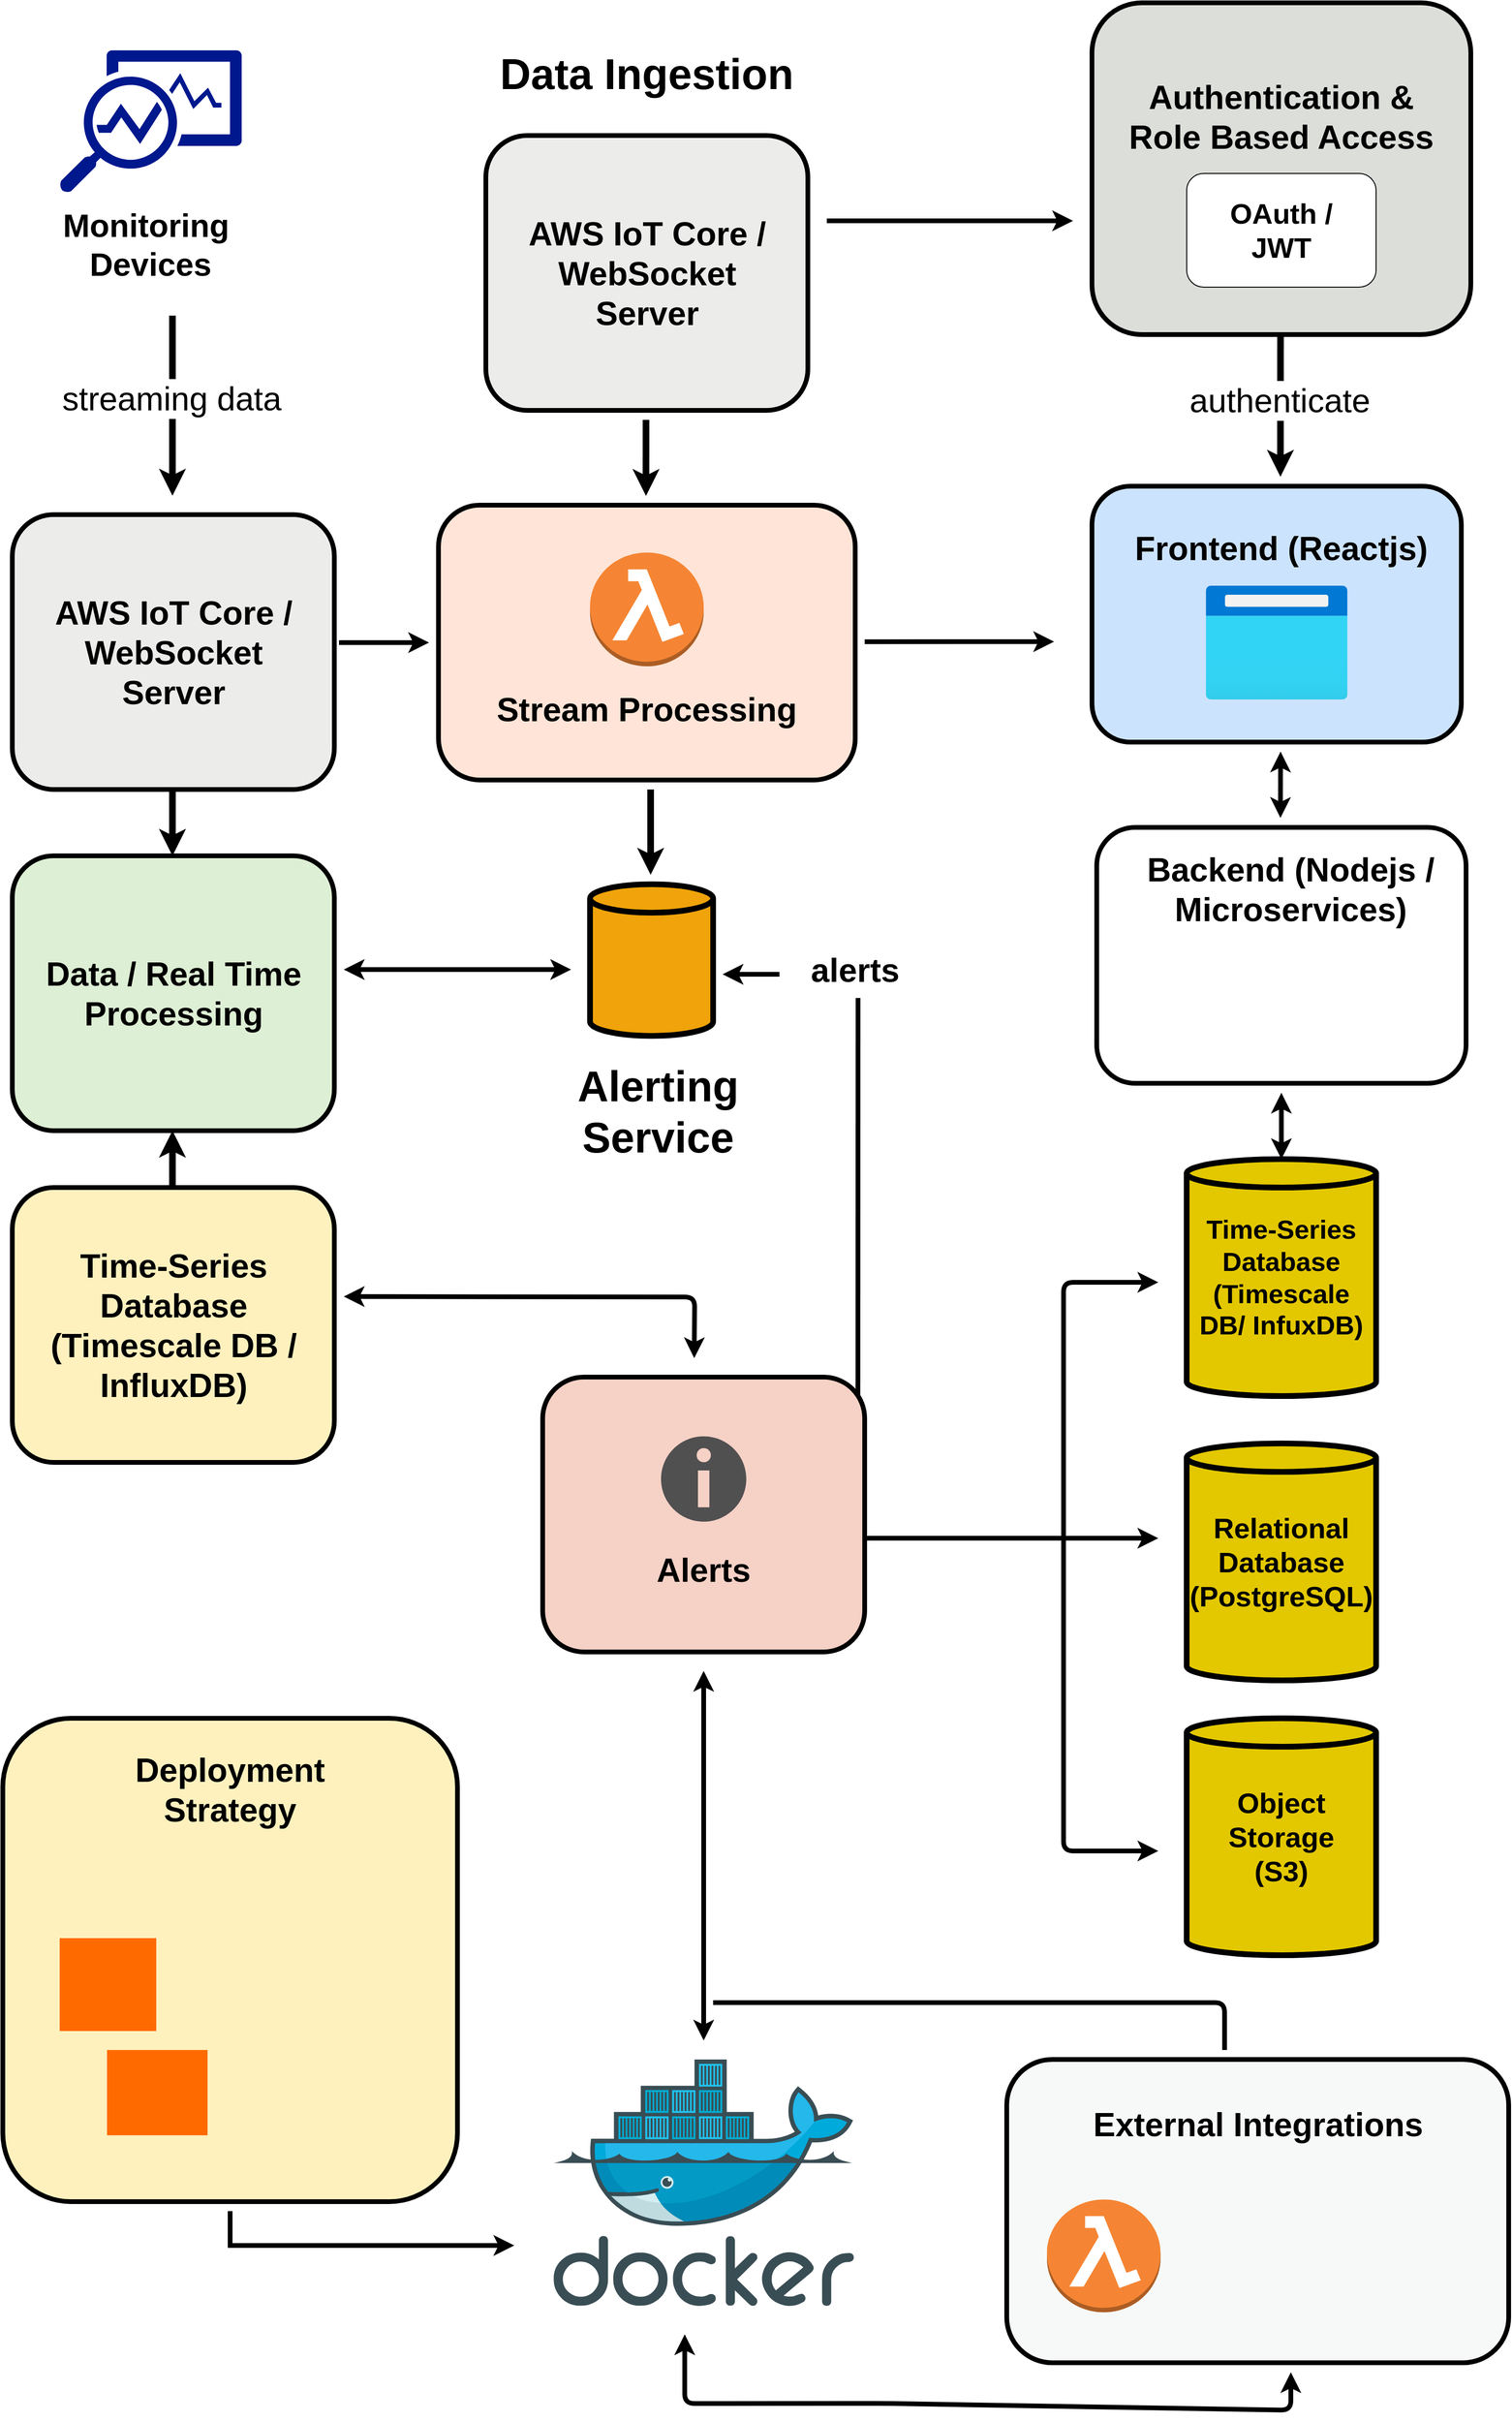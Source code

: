 <mxfile version="28.0.7">
  <diagram name="Page-1" id="9kKDEuhC-bXySHDcJ6lW">
    <mxGraphModel dx="2974" dy="1643" grid="1" gridSize="10" guides="1" tooltips="1" connect="1" arrows="1" fold="1" page="1" pageScale="1" pageWidth="850" pageHeight="1100" math="0" shadow="0">
      <root>
        <mxCell id="0" />
        <mxCell id="1" parent="0" />
        <mxCell id="bqAmgT5eAPrgIV-orcIp-2" value="" style="shape=cylinder3;whiteSpace=wrap;html=1;boundedLbl=1;backgroundOutline=1;size=15;labelBackgroundColor=light-dark(#fed96e, #ededed);fillColor=#e3c800;strokeColor=light-dark(#000000, #8d7600);fontColor=#000000;strokeWidth=6;fillStyle=auto;gradientColor=none;" parent="1" vertex="1">
          <mxGeometry x="1290" y="1280" width="200" height="250" as="geometry" />
        </mxCell>
        <mxCell id="bqAmgT5eAPrgIV-orcIp-3" value="&lt;b&gt;&lt;font style=&quot;font-size: 28px;&quot;&gt;Time-Series Database (Timescale DB/ InfuxDB)&lt;/font&gt;&lt;/b&gt;" style="text;html=1;align=center;verticalAlign=middle;whiteSpace=wrap;rounded=0;" parent="1" vertex="1">
          <mxGeometry x="1300" y="1335" width="180" height="140" as="geometry" />
        </mxCell>
        <mxCell id="bqAmgT5eAPrgIV-orcIp-6" value="" style="shape=cylinder3;whiteSpace=wrap;html=1;boundedLbl=1;backgroundOutline=1;size=15;labelBackgroundColor=light-dark(#fed96e, #ededed);fillColor=#e3c800;strokeColor=light-dark(#000000, #8d7600);fontColor=#000000;strokeWidth=6;fillStyle=auto;gradientColor=none;" parent="1" vertex="1">
          <mxGeometry x="1290" y="1580" width="200" height="250" as="geometry" />
        </mxCell>
        <mxCell id="bqAmgT5eAPrgIV-orcIp-7" value="&lt;b style=&quot;&quot;&gt;&lt;font style=&quot;font-size: 30px;&quot;&gt;Relational Database (PostgreSQL)&lt;/font&gt;&lt;/b&gt;" style="text;html=1;align=center;verticalAlign=middle;whiteSpace=wrap;rounded=0;" parent="1" vertex="1">
          <mxGeometry x="1320" y="1635" width="140" height="140" as="geometry" />
        </mxCell>
        <mxCell id="bqAmgT5eAPrgIV-orcIp-8" value="" style="shape=cylinder3;whiteSpace=wrap;html=1;boundedLbl=1;backgroundOutline=1;size=15;labelBackgroundColor=light-dark(#fed96e, #ededed);fillColor=#e3c800;strokeColor=light-dark(#000000, #8d7600);fontColor=#000000;strokeWidth=6;fillStyle=auto;gradientColor=none;" parent="1" vertex="1">
          <mxGeometry x="1290" y="1870" width="200" height="250" as="geometry" />
        </mxCell>
        <mxCell id="bqAmgT5eAPrgIV-orcIp-9" value="&lt;b&gt;&lt;font style=&quot;font-size: 30px;&quot;&gt;Object Storage (S3)&lt;/font&gt;&lt;/b&gt;" style="text;html=1;align=center;verticalAlign=middle;whiteSpace=wrap;rounded=0;" parent="1" vertex="1">
          <mxGeometry x="1320" y="1925" width="140" height="140" as="geometry" />
        </mxCell>
        <mxCell id="bqAmgT5eAPrgIV-orcIp-10" value="" style="rounded=1;whiteSpace=wrap;html=1;fillColor=light-dark(#cce3fe, #ededed);strokeWidth=5;" parent="1" vertex="1">
          <mxGeometry x="1190" y="570" width="390" height="270" as="geometry" />
        </mxCell>
        <mxCell id="bqAmgT5eAPrgIV-orcIp-12" value="&lt;b&gt;&lt;font style=&quot;font-size: 35px;&quot;&gt;Frontend (Reactjs)&lt;/font&gt;&lt;/b&gt;" style="text;html=1;align=center;verticalAlign=middle;whiteSpace=wrap;rounded=0;" parent="1" vertex="1">
          <mxGeometry x="1225" y="605" width="330" height="60" as="geometry" />
        </mxCell>
        <mxCell id="bqAmgT5eAPrgIV-orcIp-13" value="" style="image;aspect=fixed;html=1;points=[];align=center;fontSize=12;image=img/lib/azure2/general/Browser.svg;" parent="1" vertex="1">
          <mxGeometry x="1310" y="675" width="150" height="120" as="geometry" />
        </mxCell>
        <mxCell id="bqAmgT5eAPrgIV-orcIp-14" value="" style="rounded=1;whiteSpace=wrap;html=1;fillColor=light-dark(#dcdeda, #ededed);gradientColor=none;strokeWidth=5;" parent="1" vertex="1">
          <mxGeometry x="1190" y="60" width="400" height="350" as="geometry" />
        </mxCell>
        <mxCell id="bqAmgT5eAPrgIV-orcIp-15" value="&lt;b&gt;&lt;font style=&quot;font-size: 35px;&quot;&gt;Authentication &amp;amp; Role Based Access&lt;/font&gt;&lt;/b&gt;" style="text;html=1;align=center;verticalAlign=middle;whiteSpace=wrap;rounded=0;" parent="1" vertex="1">
          <mxGeometry x="1225" y="110" width="330" height="140" as="geometry" />
        </mxCell>
        <mxCell id="bqAmgT5eAPrgIV-orcIp-17" value="" style="rounded=1;whiteSpace=wrap;html=1;" parent="1" vertex="1">
          <mxGeometry x="1290" y="240" width="200" height="120" as="geometry" />
        </mxCell>
        <mxCell id="bqAmgT5eAPrgIV-orcIp-19" value="&lt;b&gt;&lt;font style=&quot;font-size: 30px;&quot;&gt;OAuth / JWT&lt;/font&gt;&lt;/b&gt;" style="text;html=1;align=center;verticalAlign=middle;whiteSpace=wrap;rounded=0;" parent="1" vertex="1">
          <mxGeometry x="1315" y="250" width="150" height="100" as="geometry" />
        </mxCell>
        <mxCell id="bqAmgT5eAPrgIV-orcIp-20" value="" style="rounded=1;whiteSpace=wrap;html=1;fillColor=light-dark(#ececeb, #ededed);strokeWidth=5;gradientColor=none;" parent="1" vertex="1">
          <mxGeometry x="550" y="200" width="340" height="290" as="geometry" />
        </mxCell>
        <mxCell id="bqAmgT5eAPrgIV-orcIp-21" value="&lt;b&gt;&lt;font style=&quot;font-size: 35px;&quot;&gt;AWS IoT Core / WebSocket Server&lt;/font&gt;&lt;/b&gt;" style="text;html=1;align=center;verticalAlign=middle;whiteSpace=wrap;rounded=0;" parent="1" vertex="1">
          <mxGeometry x="572.5" y="280" width="295" height="130" as="geometry" />
        </mxCell>
        <mxCell id="bqAmgT5eAPrgIV-orcIp-24" value="&lt;b&gt;&lt;font style=&quot;font-size: 45px;&quot;&gt;Data Ingestion&lt;/font&gt;&lt;/b&gt;" style="text;html=1;align=center;verticalAlign=middle;whiteSpace=wrap;rounded=0;" parent="1" vertex="1">
          <mxGeometry x="561.25" y="70" width="317.5" height="130" as="geometry" />
        </mxCell>
        <mxCell id="9JLXTpl6rvZ1fR1eHR-A-4" value="" style="sketch=0;aspect=fixed;pointerEvents=1;shadow=0;dashed=0;html=1;strokeColor=none;labelPosition=center;verticalLabelPosition=bottom;verticalAlign=top;align=center;fillColor=#00188D;shape=mxgraph.mscae.enterprise.monitor_running_apps" vertex="1" parent="1">
          <mxGeometry x="100" y="110" width="192.31" height="150" as="geometry" />
        </mxCell>
        <mxCell id="9JLXTpl6rvZ1fR1eHR-A-5" value="&lt;b&gt;&lt;font style=&quot;font-size: 34px;&quot;&gt;Monitoring&amp;nbsp;&lt;/font&gt;&lt;/b&gt;&lt;div&gt;&lt;b&gt;&lt;font style=&quot;font-size: 34px;&quot;&gt;Devices&lt;/font&gt;&lt;/b&gt;&lt;/div&gt;" style="text;html=1;align=center;verticalAlign=middle;whiteSpace=wrap;rounded=0;" vertex="1" parent="1">
          <mxGeometry x="64.33" y="250" width="263.66" height="130" as="geometry" />
        </mxCell>
        <mxCell id="9JLXTpl6rvZ1fR1eHR-A-6" value="" style="rounded=1;whiteSpace=wrap;html=1;fillColor=light-dark(#ececeb, #ededed);strokeWidth=5;gradientColor=none;" vertex="1" parent="1">
          <mxGeometry x="50" y="600" width="340" height="290" as="geometry" />
        </mxCell>
        <mxCell id="9JLXTpl6rvZ1fR1eHR-A-7" value="&lt;b&gt;&lt;font style=&quot;font-size: 35px;&quot;&gt;AWS IoT Core / WebSocket Server&lt;/font&gt;&lt;/b&gt;" style="text;html=1;align=center;verticalAlign=middle;whiteSpace=wrap;rounded=0;" vertex="1" parent="1">
          <mxGeometry x="72.5" y="680" width="295" height="130" as="geometry" />
        </mxCell>
        <mxCell id="9JLXTpl6rvZ1fR1eHR-A-8" value="" style="rounded=1;whiteSpace=wrap;html=1;fillColor=light-dark(#ddefd4, #ededed);strokeWidth=5;gradientColor=none;" vertex="1" parent="1">
          <mxGeometry x="50" y="960" width="340" height="290" as="geometry" />
        </mxCell>
        <mxCell id="9JLXTpl6rvZ1fR1eHR-A-9" value="&lt;b&gt;&lt;font style=&quot;font-size: 35px;&quot;&gt;Data / Real Time Processing&lt;/font&gt;&lt;/b&gt;" style="text;html=1;align=center;verticalAlign=middle;whiteSpace=wrap;rounded=0;" vertex="1" parent="1">
          <mxGeometry x="72.5" y="1040" width="295" height="130" as="geometry" />
        </mxCell>
        <mxCell id="9JLXTpl6rvZ1fR1eHR-A-10" value="" style="rounded=1;whiteSpace=wrap;html=1;fillColor=light-dark(#fef1be, #ededed);strokeWidth=5;gradientColor=none;" vertex="1" parent="1">
          <mxGeometry x="50" y="1310" width="340" height="290" as="geometry" />
        </mxCell>
        <mxCell id="9JLXTpl6rvZ1fR1eHR-A-11" value="&lt;b&gt;&lt;font style=&quot;font-size: 35px;&quot;&gt;Time-Series Database (Timescale DB / InfluxDB)&lt;/font&gt;&lt;/b&gt;" style="text;html=1;align=center;verticalAlign=middle;whiteSpace=wrap;rounded=0;" vertex="1" parent="1">
          <mxGeometry x="72.5" y="1390" width="295" height="130" as="geometry" />
        </mxCell>
        <mxCell id="9JLXTpl6rvZ1fR1eHR-A-12" value="" style="rounded=1;whiteSpace=wrap;html=1;fillColor=light-dark(#f6d1c6, #ededed);strokeWidth=5;gradientColor=none;" vertex="1" parent="1">
          <mxGeometry x="610" y="1510" width="340" height="290" as="geometry" />
        </mxCell>
        <mxCell id="9JLXTpl6rvZ1fR1eHR-A-13" value="&lt;b&gt;&lt;font style=&quot;font-size: 35px;&quot;&gt;Alerts&lt;/font&gt;&lt;/b&gt;" style="text;html=1;align=center;verticalAlign=middle;whiteSpace=wrap;rounded=0;" vertex="1" parent="1">
          <mxGeometry x="671.25" y="1687.5" width="217.5" height="50" as="geometry" />
        </mxCell>
        <mxCell id="9JLXTpl6rvZ1fR1eHR-A-14" value="" style="sketch=0;pointerEvents=1;shadow=0;dashed=0;html=1;strokeColor=none;labelPosition=center;verticalLabelPosition=bottom;verticalAlign=top;align=center;fillColor=#505050;shape=mxgraph.mscae.intune.alerts" vertex="1" parent="1">
          <mxGeometry x="735" y="1572.5" width="90" height="90" as="geometry" />
        </mxCell>
        <mxCell id="9JLXTpl6rvZ1fR1eHR-A-16" value="" style="rounded=1;whiteSpace=wrap;html=1;fillColor=light-dark(#ffe4d7, #ededed);strokeWidth=5;gradientColor=none;" vertex="1" parent="1">
          <mxGeometry x="500" y="590" width="440" height="290" as="geometry" />
        </mxCell>
        <mxCell id="9JLXTpl6rvZ1fR1eHR-A-17" value="&lt;b&gt;&lt;font style=&quot;font-size: 35px;&quot;&gt;Stream Processing&lt;/font&gt;&lt;/b&gt;" style="text;html=1;align=center;verticalAlign=middle;whiteSpace=wrap;rounded=0;" vertex="1" parent="1">
          <mxGeometry x="560" y="780" width="320" height="50" as="geometry" />
        </mxCell>
        <mxCell id="9JLXTpl6rvZ1fR1eHR-A-18" value="" style="outlineConnect=0;dashed=0;verticalLabelPosition=bottom;verticalAlign=top;align=center;html=1;shape=mxgraph.aws3.lambda_function;fillColor=#F58534;gradientColor=none;" vertex="1" parent="1">
          <mxGeometry x="660" y="640" width="120" height="120" as="geometry" />
        </mxCell>
        <mxCell id="9JLXTpl6rvZ1fR1eHR-A-19" value="" style="shape=cylinder3;whiteSpace=wrap;html=1;boundedLbl=1;backgroundOutline=1;size=15;labelBackgroundColor=light-dark(#fed96e, #ededed);fillColor=#f0a30a;strokeColor=light-dark(#000000, #c17f1f);fontColor=#000000;strokeWidth=6;fillStyle=auto;" vertex="1" parent="1">
          <mxGeometry x="660" y="990" width="130" height="160" as="geometry" />
        </mxCell>
        <mxCell id="9JLXTpl6rvZ1fR1eHR-A-20" value="&lt;b&gt;&lt;font style=&quot;font-size: 45px;&quot;&gt;Alerting Service&lt;/font&gt;&lt;/b&gt;" style="text;html=1;align=center;verticalAlign=middle;whiteSpace=wrap;rounded=0;" vertex="1" parent="1">
          <mxGeometry x="572.5" y="1165" width="317.5" height="130" as="geometry" />
        </mxCell>
        <mxCell id="9JLXTpl6rvZ1fR1eHR-A-31" value="" style="rounded=1;whiteSpace=wrap;html=1;fillColor=light-dark(#fef1be, #ededed);strokeWidth=5;gradientColor=none;" vertex="1" parent="1">
          <mxGeometry x="40" y="1870" width="480" height="510" as="geometry" />
        </mxCell>
        <mxCell id="9JLXTpl6rvZ1fR1eHR-A-26" value="" style="shape=image;verticalLabelPosition=bottom;verticalAlign=top;imageAspect=0;image=https://imgs.search.brave.com/g3EWk5K8V3nD0MUZKsOJYMaQBdi6i0biMNpJO1vvJ8A/rs:fit:860:0:0:0/g:ce/aHR0cHM6Ly9pbWFn/ZXMuc2Vla2xvZ28u/Y29tL2xvZ28tcG5n/LzMzLzEvbmV0bGlm/eS1sb2dvLXBuZ19z/ZWVrbG9nby0zMzg1/OTIucG5n;" vertex="1" parent="1">
          <mxGeometry x="302.31" y="2220" width="107.69" height="110" as="geometry" />
        </mxCell>
        <mxCell id="9JLXTpl6rvZ1fR1eHR-A-29" value="" style="shape=image;html=1;verticalAlign=top;verticalLabelPosition=bottom;labelBackgroundColor=#ffffff;imageAspect=0;aspect=fixed;image=https://icons.diagrams.net/icon-cache1/Ionicons_Fill_Vol_2-2187/logo-vercel-632.svg" vertex="1" parent="1">
          <mxGeometry x="302.31" y="2060" width="130" height="130" as="geometry" />
        </mxCell>
        <mxCell id="9JLXTpl6rvZ1fR1eHR-A-28" value="" style="points=[];aspect=fixed;html=1;align=center;shadow=0;dashed=0;fillColor=#FF6A00;strokeColor=none;shape=mxgraph.alibaba_cloud.elastic_web_hosting;" vertex="1" parent="1">
          <mxGeometry x="100" y="2102" width="102.01" height="98" as="geometry" />
        </mxCell>
        <mxCell id="9JLXTpl6rvZ1fR1eHR-A-30" value="" style="shape=image;verticalLabelPosition=bottom;verticalAlign=top;imageAspect=0;image=https://imgs.search.brave.com/7AbQ3tWf3Vwyg-qoRLiT84yFMjgg--kapSnkPeaIaJA/rs:fit:860:0:0:0/g:ce/aHR0cHM6Ly9pbWFn/ZXMuc2Vla2xvZ28u/Y29tL2xvZ28tcG5n/LzI3LzIva3ViZXJu/ZXRlcy1sb2dvLXBu/Z19zZWVrbG9nby0y/NzM1OTQucG5n;" vertex="1" parent="1">
          <mxGeometry x="190" y="2000" width="130" height="130" as="geometry" />
        </mxCell>
        <mxCell id="9JLXTpl6rvZ1fR1eHR-A-32" value="&lt;b&gt;&lt;font style=&quot;font-size: 35px;&quot;&gt;Deployment Strategy&lt;/font&gt;&lt;/b&gt;" style="text;html=1;align=center;verticalAlign=middle;whiteSpace=wrap;rounded=0;" vertex="1" parent="1">
          <mxGeometry x="110" y="1890" width="340" height="110" as="geometry" />
        </mxCell>
        <mxCell id="9JLXTpl6rvZ1fR1eHR-A-34" value="" style="points=[];aspect=fixed;html=1;align=center;shadow=0;dashed=0;fillColor=#FF6A00;strokeColor=none;shape=mxgraph.alibaba_cloud.alb_application_load_balancer_01;" vertex="1" parent="1">
          <mxGeometry x="150" y="2220" width="106.12" height="90" as="geometry" />
        </mxCell>
        <mxCell id="9JLXTpl6rvZ1fR1eHR-A-35" value="" style="image;sketch=0;aspect=fixed;html=1;points=[];align=center;fontSize=12;image=img/lib/mscae/Docker.svg;" vertex="1" parent="1">
          <mxGeometry x="621.46" y="2230" width="317.07" height="260" as="geometry" />
        </mxCell>
        <mxCell id="9JLXTpl6rvZ1fR1eHR-A-37" value="" style="rounded=1;whiteSpace=wrap;html=1;fillColor=light-dark(#f7f9f8, #ededed);strokeWidth=5;gradientColor=none;" vertex="1" parent="1">
          <mxGeometry x="1100" y="2230" width="530" height="320" as="geometry" />
        </mxCell>
        <mxCell id="9JLXTpl6rvZ1fR1eHR-A-38" value="&lt;b&gt;&lt;font style=&quot;font-size: 35px;&quot;&gt;External Integrations&lt;/font&gt;&lt;/b&gt;" style="text;html=1;align=center;verticalAlign=middle;whiteSpace=wrap;rounded=0;" vertex="1" parent="1">
          <mxGeometry x="1117.5" y="2263.25" width="495" height="70" as="geometry" />
        </mxCell>
        <mxCell id="9JLXTpl6rvZ1fR1eHR-A-21" value="" style="outlineConnect=0;dashed=0;verticalLabelPosition=bottom;verticalAlign=top;align=center;html=1;shape=mxgraph.aws3.lambda_function;fillColor=#F58534;gradientColor=none;" vertex="1" parent="1">
          <mxGeometry x="1142.5" y="2377.75" width="120" height="119" as="geometry" />
        </mxCell>
        <mxCell id="9JLXTpl6rvZ1fR1eHR-A-24" value="" style="shape=image;verticalLabelPosition=bottom;verticalAlign=top;imageAspect=0;image=https://imgs.search.brave.com/ccf8BVKC1a61dCtRhiC1MWqfVwIchoSkqQwQ_dK5pBw/rs:fit:860:0:0:0/g:ce/aHR0cHM6Ly9jZG4u/aWNvbnNjb3V0LmNv/bS9pY29uL2ZyZWUv/cG5nLTI1Ni9mcmVl/LXR3aWxpby1pY29u/LWRvd25sb2FkLWlu/LXN2Zy1wbmctZ2lm/LWZpbGUtZm9ybWF0/cy0tYnJhbmQtbG9n/by13b3JsZC1sb2dv/cy12b2wtMi1wYWNr/LWljb25zLTI4MjE5/NS5wbmc_Zj13ZWJw/Jnc9MjU2;" vertex="1" parent="1">
          <mxGeometry x="1317" y="2377.75" width="111" height="102" as="geometry" />
        </mxCell>
        <mxCell id="9JLXTpl6rvZ1fR1eHR-A-25" value="" style="shape=image;verticalLabelPosition=bottom;verticalAlign=top;imageAspect=0;image=https://imgs.search.brave.com/tS9UMsJ-xbeK0G-CFl3iDlWgZWKFZ0XvEZJ2CNy_CV4/rs:fit:860:0:0:0/g:ce/aHR0cHM6Ly9jZG4u/aWNvbnNjb3V0LmNv/bS9pY29uL2ZyZWUv/cG5nLTI1Ni9mcmVl/LWdyYWZhbmEtbG9n/by1pY29uLWRvd25s/b2FkLWluLXN2Zy1w/bmctZ2lmLWZpbGUt/Zm9ybWF0cy0tdGVj/aG5vbG9neS1zb2Np/YWwtbWVkaWEtY29t/cGFueS1icmFuZC12/b2wtMy1wYWNrLWxv/Z29zLWljb25zLTI5/NDQ5MTAucG5nP2Y9/d2VicCZ3PTEyOA;" vertex="1" parent="1">
          <mxGeometry x="1472.5" y="2373.25" width="111" height="111" as="geometry" />
        </mxCell>
        <mxCell id="9JLXTpl6rvZ1fR1eHR-A-41" value="" style="endArrow=classic;html=1;rounded=0;strokeWidth=7;" edge="1" parent="1">
          <mxGeometry width="50" height="50" relative="1" as="geometry">
            <mxPoint x="219.09" y="390" as="sourcePoint" />
            <mxPoint x="219.09" y="580" as="targetPoint" />
          </mxGeometry>
        </mxCell>
        <mxCell id="9JLXTpl6rvZ1fR1eHR-A-42" value="&lt;font style=&quot;font-size: 35px;&quot;&gt;streaming data&lt;/font&gt;" style="edgeLabel;html=1;align=center;verticalAlign=middle;resizable=0;points=[];" vertex="1" connectable="0" parent="9JLXTpl6rvZ1fR1eHR-A-41">
          <mxGeometry x="-0.086" y="-1" relative="1" as="geometry">
            <mxPoint as="offset" />
          </mxGeometry>
        </mxCell>
        <mxCell id="9JLXTpl6rvZ1fR1eHR-A-43" value="" style="endArrow=classic;html=1;rounded=0;strokeWidth=7;" edge="1" parent="1">
          <mxGeometry width="50" height="50" relative="1" as="geometry">
            <mxPoint x="1389.09" y="410" as="sourcePoint" />
            <mxPoint x="1389" y="560" as="targetPoint" />
          </mxGeometry>
        </mxCell>
        <mxCell id="9JLXTpl6rvZ1fR1eHR-A-44" value="&lt;font style=&quot;font-size: 35px;&quot;&gt;authenticate&lt;/font&gt;" style="edgeLabel;html=1;align=center;verticalAlign=middle;resizable=0;points=[];" vertex="1" connectable="0" parent="9JLXTpl6rvZ1fR1eHR-A-43">
          <mxGeometry x="-0.086" y="-1" relative="1" as="geometry">
            <mxPoint as="offset" />
          </mxGeometry>
        </mxCell>
        <mxCell id="9JLXTpl6rvZ1fR1eHR-A-47" value="" style="endArrow=classic;html=1;rounded=0;strokeWidth=7;entryX=0.534;entryY=0.001;entryDx=0;entryDy=0;entryPerimeter=0;" edge="1" parent="1">
          <mxGeometry width="50" height="50" relative="1" as="geometry">
            <mxPoint x="719.13" y="500" as="sourcePoint" />
            <mxPoint x="719.09" y="580.29" as="targetPoint" />
          </mxGeometry>
        </mxCell>
        <mxCell id="9JLXTpl6rvZ1fR1eHR-A-49" value="" style="endArrow=classic;html=1;rounded=0;strokeWidth=7;" edge="1" parent="1">
          <mxGeometry width="50" height="50" relative="1" as="geometry">
            <mxPoint x="724" y="890" as="sourcePoint" />
            <mxPoint x="724" y="980" as="targetPoint" />
          </mxGeometry>
        </mxCell>
        <mxCell id="9JLXTpl6rvZ1fR1eHR-A-53" value="" style="endArrow=classic;startArrow=classic;html=1;rounded=0;strokeWidth=5;" edge="1" parent="1">
          <mxGeometry width="50" height="50" relative="1" as="geometry">
            <mxPoint x="400" y="1080" as="sourcePoint" />
            <mxPoint x="640" y="1080" as="targetPoint" />
          </mxGeometry>
        </mxCell>
        <mxCell id="9JLXTpl6rvZ1fR1eHR-A-54" value="" style="endArrow=classic;html=1;rounded=0;strokeWidth=7;" edge="1" parent="1">
          <mxGeometry width="50" height="50" relative="1" as="geometry">
            <mxPoint x="219.09" y="890" as="sourcePoint" />
            <mxPoint x="219.09" y="960" as="targetPoint" />
          </mxGeometry>
        </mxCell>
        <mxCell id="9JLXTpl6rvZ1fR1eHR-A-55" value="" style="endArrow=classic;html=1;rounded=0;strokeWidth=7;" edge="1" parent="1">
          <mxGeometry width="50" height="50" relative="1" as="geometry">
            <mxPoint x="219.09" y="1310" as="sourcePoint" />
            <mxPoint x="219.09" y="1250" as="targetPoint" />
          </mxGeometry>
        </mxCell>
        <mxCell id="9JLXTpl6rvZ1fR1eHR-A-57" value="" style="endArrow=classic;startArrow=classic;html=1;rounded=1;edgeStyle=orthogonalEdgeStyle;strokeWidth=5;curved=0;" edge="1" parent="1">
          <mxGeometry width="50" height="50" relative="1" as="geometry">
            <mxPoint x="400" y="1425" as="sourcePoint" />
            <mxPoint x="770" y="1490" as="targetPoint" />
          </mxGeometry>
        </mxCell>
        <mxCell id="9JLXTpl6rvZ1fR1eHR-A-59" value="" style="endArrow=classic;startArrow=classic;html=1;rounded=0;strokeWidth=5;" edge="1" parent="1">
          <mxGeometry width="50" height="50" relative="1" as="geometry">
            <mxPoint x="780" y="2210" as="sourcePoint" />
            <mxPoint x="780" y="1820" as="targetPoint" />
          </mxGeometry>
        </mxCell>
        <mxCell id="9JLXTpl6rvZ1fR1eHR-A-60" value="" style="endArrow=none;html=1;rounded=1;curved=0;strokeWidth=5;" edge="1" parent="1">
          <mxGeometry width="50" height="50" relative="1" as="geometry">
            <mxPoint x="790" y="2170" as="sourcePoint" />
            <mxPoint x="1330" y="2220" as="targetPoint" />
            <Array as="points">
              <mxPoint x="1330" y="2170" />
            </Array>
          </mxGeometry>
        </mxCell>
        <mxCell id="9JLXTpl6rvZ1fR1eHR-A-62" value="" style="endArrow=classic;startArrow=classic;html=1;rounded=1;curved=0;strokeWidth=5;" edge="1" parent="1">
          <mxGeometry width="50" height="50" relative="1" as="geometry">
            <mxPoint x="760" y="2520" as="sourcePoint" />
            <mxPoint x="1400" y="2560" as="targetPoint" />
            <Array as="points">
              <mxPoint x="760" y="2593" />
              <mxPoint x="971.25" y="2592.88" />
              <mxPoint x="1400" y="2600" />
            </Array>
          </mxGeometry>
        </mxCell>
        <mxCell id="9JLXTpl6rvZ1fR1eHR-A-64" value="" style="endArrow=classic;html=1;rounded=0;strokeWidth=5;" edge="1" parent="1">
          <mxGeometry width="50" height="50" relative="1" as="geometry">
            <mxPoint x="280" y="2390" as="sourcePoint" />
            <mxPoint x="580" y="2426.25" as="targetPoint" />
            <Array as="points">
              <mxPoint x="280" y="2426.25" />
            </Array>
          </mxGeometry>
        </mxCell>
        <mxCell id="9JLXTpl6rvZ1fR1eHR-A-65" value="" style="endArrow=none;html=1;rounded=0;strokeWidth=5;exitX=0.979;exitY=0.064;exitDx=0;exitDy=0;exitPerimeter=0;" edge="1" parent="1" source="9JLXTpl6rvZ1fR1eHR-A-12">
          <mxGeometry width="50" height="50" relative="1" as="geometry">
            <mxPoint x="960" y="1530" as="sourcePoint" />
            <mxPoint x="943" y="1110" as="targetPoint" />
          </mxGeometry>
        </mxCell>
        <mxCell id="9JLXTpl6rvZ1fR1eHR-A-66" value="&lt;b&gt;&lt;font style=&quot;font-size: 35px;&quot;&gt;alerts&lt;/font&gt;&lt;/b&gt;" style="text;html=1;align=center;verticalAlign=middle;whiteSpace=wrap;rounded=0;" vertex="1" parent="1">
          <mxGeometry x="870" y="1060" width="140" height="40" as="geometry" />
        </mxCell>
        <mxCell id="9JLXTpl6rvZ1fR1eHR-A-67" value="" style="endArrow=classic;html=1;rounded=0;strokeWidth=5;" edge="1" parent="1">
          <mxGeometry width="50" height="50" relative="1" as="geometry">
            <mxPoint x="860" y="1085" as="sourcePoint" />
            <mxPoint x="800" y="1085" as="targetPoint" />
          </mxGeometry>
        </mxCell>
        <mxCell id="9JLXTpl6rvZ1fR1eHR-A-68" value="" style="endArrow=classic;html=1;rounded=0;strokeWidth=5;" edge="1" parent="1">
          <mxGeometry width="50" height="50" relative="1" as="geometry">
            <mxPoint x="950" y="1680" as="sourcePoint" />
            <mxPoint x="1260" y="1680" as="targetPoint" />
          </mxGeometry>
        </mxCell>
        <mxCell id="9JLXTpl6rvZ1fR1eHR-A-69" value="" style="endArrow=classic;startArrow=classic;html=1;rounded=1;strokeWidth=5;curved=0;" edge="1" parent="1">
          <mxGeometry width="50" height="50" relative="1" as="geometry">
            <mxPoint x="1260" y="2010" as="sourcePoint" />
            <mxPoint x="1260" y="1410" as="targetPoint" />
            <Array as="points">
              <mxPoint x="1160" y="2010" />
              <mxPoint x="1160" y="1670" />
              <mxPoint x="1160" y="1410" />
            </Array>
          </mxGeometry>
        </mxCell>
        <mxCell id="9JLXTpl6rvZ1fR1eHR-A-70" value="" style="endArrow=classic;html=1;rounded=0;strokeWidth=5;" edge="1" parent="1">
          <mxGeometry width="50" height="50" relative="1" as="geometry">
            <mxPoint x="395" y="735" as="sourcePoint" />
            <mxPoint x="490" y="735" as="targetPoint" />
          </mxGeometry>
        </mxCell>
        <mxCell id="9JLXTpl6rvZ1fR1eHR-A-71" value="" style="endArrow=classic;html=1;rounded=0;strokeWidth=5;" edge="1" parent="1">
          <mxGeometry width="50" height="50" relative="1" as="geometry">
            <mxPoint x="950" y="734.09" as="sourcePoint" />
            <mxPoint x="1150" y="734" as="targetPoint" />
          </mxGeometry>
        </mxCell>
        <mxCell id="9JLXTpl6rvZ1fR1eHR-A-72" value="" style="endArrow=classic;html=1;rounded=0;strokeWidth=5;" edge="1" parent="1">
          <mxGeometry width="50" height="50" relative="1" as="geometry">
            <mxPoint x="910" y="290" as="sourcePoint" />
            <mxPoint x="1170" y="290" as="targetPoint" />
          </mxGeometry>
        </mxCell>
        <mxCell id="9JLXTpl6rvZ1fR1eHR-A-73" value="" style="endArrow=classic;startArrow=classic;html=1;rounded=0;strokeWidth=5;" edge="1" parent="1">
          <mxGeometry width="50" height="50" relative="1" as="geometry">
            <mxPoint x="1389" y="920" as="sourcePoint" />
            <mxPoint x="1389.17" y="850" as="targetPoint" />
          </mxGeometry>
        </mxCell>
        <mxCell id="9JLXTpl6rvZ1fR1eHR-A-74" value="" style="rounded=1;whiteSpace=wrap;html=1;strokeWidth=5;" vertex="1" parent="1">
          <mxGeometry x="1195" y="930" width="390" height="270" as="geometry" />
        </mxCell>
        <mxCell id="9JLXTpl6rvZ1fR1eHR-A-75" value="&lt;b&gt;&lt;font style=&quot;font-size: 35px;&quot;&gt;Backend&amp;nbsp;&lt;/font&gt;&lt;/b&gt;&lt;b style=&quot;background-color: transparent; color: light-dark(rgb(0, 0, 0), rgb(255, 255, 255));&quot;&gt;&lt;font style=&quot;font-size: 35px;&quot;&gt;(Nodejs / Microservices)&lt;/font&gt;&lt;/b&gt;" style="text;html=1;align=center;verticalAlign=middle;whiteSpace=wrap;rounded=0;" vertex="1" parent="1">
          <mxGeometry x="1210" y="965" width="380" height="60" as="geometry" />
        </mxCell>
        <mxCell id="9JLXTpl6rvZ1fR1eHR-A-77" value="" style="shape=image;verticalLabelPosition=bottom;verticalAlign=top;imageAspect=0;image=https://imgs.search.brave.com/2EW-4RBgzzvqER2v-IzKnj0mwirj9FzmPyrBHapSK-w/rs:fit:860:0:0:0/g:ce/aHR0cHM6Ly9jZG4u/dmVjdG9yc3RvY2su/Y29tL2kvcHJldmll/dy0xeC80My85OC9i/YWNrZW5kLXZlY3Rv/ci0zNzU0Mzk4Lmpw/Zw;" vertex="1" parent="1">
          <mxGeometry x="1325" y="1040" width="130" height="120" as="geometry" />
        </mxCell>
        <mxCell id="9JLXTpl6rvZ1fR1eHR-A-78" value="" style="endArrow=classic;startArrow=classic;html=1;rounded=0;strokeWidth=5;exitX=0.5;exitY=0;exitDx=0;exitDy=0;exitPerimeter=0;" edge="1" parent="1" source="bqAmgT5eAPrgIV-orcIp-2">
          <mxGeometry width="50" height="50" relative="1" as="geometry">
            <mxPoint x="1383.2" y="1280" as="sourcePoint" />
            <mxPoint x="1390" y="1210" as="targetPoint" />
          </mxGeometry>
        </mxCell>
      </root>
    </mxGraphModel>
  </diagram>
</mxfile>
